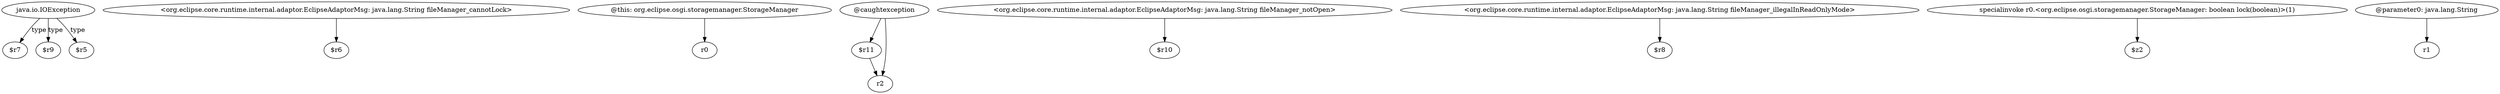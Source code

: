 digraph g {
0[label="java.io.IOException"]
1[label="$r7"]
0->1[label="type"]
2[label="<org.eclipse.core.runtime.internal.adaptor.EclipseAdaptorMsg: java.lang.String fileManager_cannotLock>"]
3[label="$r6"]
2->3[label=""]
4[label="@this: org.eclipse.osgi.storagemanager.StorageManager"]
5[label="r0"]
4->5[label=""]
6[label="$r9"]
0->6[label="type"]
7[label="$r11"]
8[label="r2"]
7->8[label=""]
9[label="$r5"]
0->9[label="type"]
10[label="<org.eclipse.core.runtime.internal.adaptor.EclipseAdaptorMsg: java.lang.String fileManager_notOpen>"]
11[label="$r10"]
10->11[label=""]
12[label="<org.eclipse.core.runtime.internal.adaptor.EclipseAdaptorMsg: java.lang.String fileManager_illegalInReadOnlyMode>"]
13[label="$r8"]
12->13[label=""]
14[label="@caughtexception"]
14->7[label=""]
15[label="specialinvoke r0.<org.eclipse.osgi.storagemanager.StorageManager: boolean lock(boolean)>(1)"]
16[label="$z2"]
15->16[label=""]
14->8[label=""]
17[label="@parameter0: java.lang.String"]
18[label="r1"]
17->18[label=""]
}